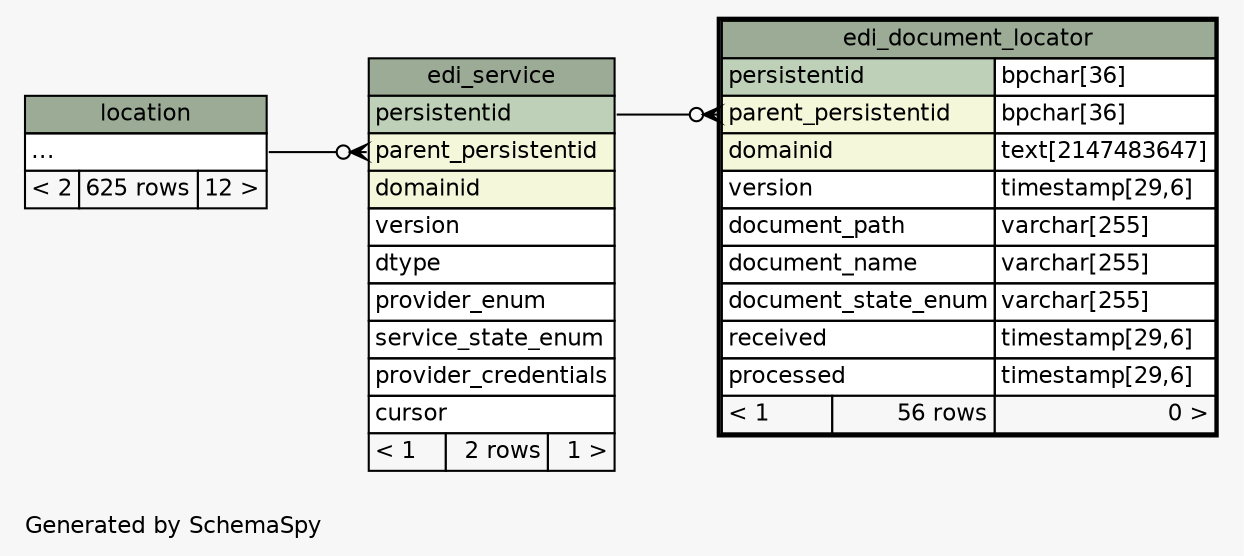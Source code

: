 // dot 2.26.0 on Linux 2.6.32-431.17.1.el6.x86_64
// SchemaSpy rev 590
digraph "twoDegreesRelationshipsDiagram" {
  graph [
    rankdir="RL"
    bgcolor="#f7f7f7"
    label="\nGenerated by SchemaSpy"
    labeljust="l"
    nodesep="0.18"
    ranksep="0.46"
    fontname="Helvetica"
    fontsize="11"
  ];
  node [
    fontname="Helvetica"
    fontsize="11"
    shape="plaintext"
  ];
  edge [
    arrowsize="0.8"
  ];
  "edi_document_locator":"parent_persistentid":w -> "edi_service":"persistentid":e [arrowhead=none dir=back arrowtail=crowodot];
  "edi_service":"parent_persistentid":w -> "location":"elipses":e [arrowhead=none dir=back arrowtail=crowodot];
  "edi_document_locator" [
    label=<
    <TABLE BORDER="2" CELLBORDER="1" CELLSPACING="0" BGCOLOR="#ffffff">
      <TR><TD COLSPAN="3" BGCOLOR="#9bab96" ALIGN="CENTER">edi_document_locator</TD></TR>
      <TR><TD PORT="persistentid" COLSPAN="2" BGCOLOR="#bed1b8" ALIGN="LEFT">persistentid</TD><TD PORT="persistentid.type" ALIGN="LEFT">bpchar[36]</TD></TR>
      <TR><TD PORT="parent_persistentid" COLSPAN="2" BGCOLOR="#f4f7da" ALIGN="LEFT">parent_persistentid</TD><TD PORT="parent_persistentid.type" ALIGN="LEFT">bpchar[36]</TD></TR>
      <TR><TD PORT="domainid" COLSPAN="2" BGCOLOR="#f4f7da" ALIGN="LEFT">domainid</TD><TD PORT="domainid.type" ALIGN="LEFT">text[2147483647]</TD></TR>
      <TR><TD PORT="version" COLSPAN="2" ALIGN="LEFT">version</TD><TD PORT="version.type" ALIGN="LEFT">timestamp[29,6]</TD></TR>
      <TR><TD PORT="document_path" COLSPAN="2" ALIGN="LEFT">document_path</TD><TD PORT="document_path.type" ALIGN="LEFT">varchar[255]</TD></TR>
      <TR><TD PORT="document_name" COLSPAN="2" ALIGN="LEFT">document_name</TD><TD PORT="document_name.type" ALIGN="LEFT">varchar[255]</TD></TR>
      <TR><TD PORT="document_state_enum" COLSPAN="2" ALIGN="LEFT">document_state_enum</TD><TD PORT="document_state_enum.type" ALIGN="LEFT">varchar[255]</TD></TR>
      <TR><TD PORT="received" COLSPAN="2" ALIGN="LEFT">received</TD><TD PORT="received.type" ALIGN="LEFT">timestamp[29,6]</TD></TR>
      <TR><TD PORT="processed" COLSPAN="2" ALIGN="LEFT">processed</TD><TD PORT="processed.type" ALIGN="LEFT">timestamp[29,6]</TD></TR>
      <TR><TD ALIGN="LEFT" BGCOLOR="#f7f7f7">&lt; 1</TD><TD ALIGN="RIGHT" BGCOLOR="#f7f7f7">56 rows</TD><TD ALIGN="RIGHT" BGCOLOR="#f7f7f7">0 &gt;</TD></TR>
    </TABLE>>
    URL="edi_document_locator.html"
    tooltip="edi_document_locator"
  ];
  "edi_service" [
    label=<
    <TABLE BORDER="0" CELLBORDER="1" CELLSPACING="0" BGCOLOR="#ffffff">
      <TR><TD COLSPAN="3" BGCOLOR="#9bab96" ALIGN="CENTER">edi_service</TD></TR>
      <TR><TD PORT="persistentid" COLSPAN="3" BGCOLOR="#bed1b8" ALIGN="LEFT">persistentid</TD></TR>
      <TR><TD PORT="parent_persistentid" COLSPAN="3" BGCOLOR="#f4f7da" ALIGN="LEFT">parent_persistentid</TD></TR>
      <TR><TD PORT="domainid" COLSPAN="3" BGCOLOR="#f4f7da" ALIGN="LEFT">domainid</TD></TR>
      <TR><TD PORT="version" COLSPAN="3" ALIGN="LEFT">version</TD></TR>
      <TR><TD PORT="dtype" COLSPAN="3" ALIGN="LEFT">dtype</TD></TR>
      <TR><TD PORT="provider_enum" COLSPAN="3" ALIGN="LEFT">provider_enum</TD></TR>
      <TR><TD PORT="service_state_enum" COLSPAN="3" ALIGN="LEFT">service_state_enum</TD></TR>
      <TR><TD PORT="provider_credentials" COLSPAN="3" ALIGN="LEFT">provider_credentials</TD></TR>
      <TR><TD PORT="cursor" COLSPAN="3" ALIGN="LEFT">cursor</TD></TR>
      <TR><TD ALIGN="LEFT" BGCOLOR="#f7f7f7">&lt; 1</TD><TD ALIGN="RIGHT" BGCOLOR="#f7f7f7">2 rows</TD><TD ALIGN="RIGHT" BGCOLOR="#f7f7f7">1 &gt;</TD></TR>
    </TABLE>>
    URL="edi_service.html"
    tooltip="edi_service"
  ];
  "location" [
    label=<
    <TABLE BORDER="0" CELLBORDER="1" CELLSPACING="0" BGCOLOR="#ffffff">
      <TR><TD COLSPAN="3" BGCOLOR="#9bab96" ALIGN="CENTER">location</TD></TR>
      <TR><TD PORT="elipses" COLSPAN="3" ALIGN="LEFT">...</TD></TR>
      <TR><TD ALIGN="LEFT" BGCOLOR="#f7f7f7">&lt; 2</TD><TD ALIGN="RIGHT" BGCOLOR="#f7f7f7">625 rows</TD><TD ALIGN="RIGHT" BGCOLOR="#f7f7f7">12 &gt;</TD></TR>
    </TABLE>>
    URL="location.html"
    tooltip="location"
  ];
}
